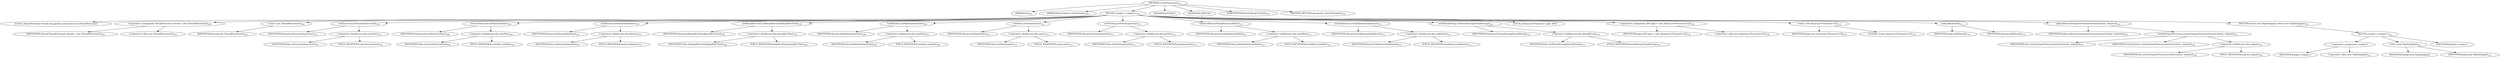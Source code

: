 digraph "createProcessor" {  
"312" [label = <(METHOD,createProcessor)<SUB>101</SUB>> ]
"15" [label = <(PARAM,this)<SUB>101</SUB>> ]
"313" [label = <(PARAM,RouteContext routeContext)<SUB>102</SUB>> ]
"314" [label = <(BLOCK,&lt;empty&gt;,&lt;empty&gt;)<SUB>102</SUB>> ]
"11" [label = <(LOCAL,ThreadProcessor thread: org.apache.camel.processor.ThreadProcessor)> ]
"315" [label = <(&lt;operator&gt;.assignment,ThreadProcessor thread = new ThreadProcessor())<SUB>104</SUB>> ]
"316" [label = <(IDENTIFIER,thread,ThreadProcessor thread = new ThreadProcessor())<SUB>104</SUB>> ]
"317" [label = <(&lt;operator&gt;.alloc,new ThreadProcessor())<SUB>104</SUB>> ]
"318" [label = <(&lt;init&gt;,new ThreadProcessor())<SUB>104</SUB>> ]
"10" [label = <(IDENTIFIER,thread,new ThreadProcessor())<SUB>104</SUB>> ]
"319" [label = <(setExecutor,setExecutor(executor))<SUB>105</SUB>> ]
"320" [label = <(IDENTIFIER,thread,setExecutor(executor))<SUB>105</SUB>> ]
"321" [label = <(&lt;operator&gt;.fieldAccess,this.executor)<SUB>105</SUB>> ]
"322" [label = <(IDENTIFIER,this,setExecutor(executor))<SUB>105</SUB>> ]
"323" [label = <(FIELD_IDENTIFIER,executor,executor)<SUB>105</SUB>> ]
"324" [label = <(setCoreSize,setCoreSize(coreSize))<SUB>106</SUB>> ]
"325" [label = <(IDENTIFIER,thread,setCoreSize(coreSize))<SUB>106</SUB>> ]
"326" [label = <(&lt;operator&gt;.fieldAccess,this.coreSize)<SUB>106</SUB>> ]
"327" [label = <(IDENTIFIER,this,setCoreSize(coreSize))<SUB>106</SUB>> ]
"328" [label = <(FIELD_IDENTIFIER,coreSize,coreSize)<SUB>106</SUB>> ]
"329" [label = <(setDaemon,setDaemon(daemon))<SUB>107</SUB>> ]
"330" [label = <(IDENTIFIER,thread,setDaemon(daemon))<SUB>107</SUB>> ]
"331" [label = <(&lt;operator&gt;.fieldAccess,this.daemon)<SUB>107</SUB>> ]
"332" [label = <(IDENTIFIER,this,setDaemon(daemon))<SUB>107</SUB>> ]
"333" [label = <(FIELD_IDENTIFIER,daemon,daemon)<SUB>107</SUB>> ]
"334" [label = <(setKeepAliveTime,setKeepAliveTime(keepAliveTime))<SUB>108</SUB>> ]
"335" [label = <(IDENTIFIER,thread,setKeepAliveTime(keepAliveTime))<SUB>108</SUB>> ]
"336" [label = <(&lt;operator&gt;.fieldAccess,this.keepAliveTime)<SUB>108</SUB>> ]
"337" [label = <(IDENTIFIER,this,setKeepAliveTime(keepAliveTime))<SUB>108</SUB>> ]
"338" [label = <(FIELD_IDENTIFIER,keepAliveTime,keepAliveTime)<SUB>108</SUB>> ]
"339" [label = <(setMaxSize,setMaxSize(maxSize))<SUB>109</SUB>> ]
"340" [label = <(IDENTIFIER,thread,setMaxSize(maxSize))<SUB>109</SUB>> ]
"341" [label = <(&lt;operator&gt;.fieldAccess,this.maxSize)<SUB>109</SUB>> ]
"342" [label = <(IDENTIFIER,this,setMaxSize(maxSize))<SUB>109</SUB>> ]
"343" [label = <(FIELD_IDENTIFIER,maxSize,maxSize)<SUB>109</SUB>> ]
"344" [label = <(setName,setName(name))<SUB>110</SUB>> ]
"345" [label = <(IDENTIFIER,thread,setName(name))<SUB>110</SUB>> ]
"346" [label = <(&lt;operator&gt;.fieldAccess,this.name)<SUB>110</SUB>> ]
"347" [label = <(IDENTIFIER,this,setName(name))<SUB>110</SUB>> ]
"348" [label = <(FIELD_IDENTIFIER,name,name)<SUB>110</SUB>> ]
"349" [label = <(setPriority,setPriority(priority))<SUB>111</SUB>> ]
"350" [label = <(IDENTIFIER,thread,setPriority(priority))<SUB>111</SUB>> ]
"351" [label = <(&lt;operator&gt;.fieldAccess,this.priority)<SUB>111</SUB>> ]
"352" [label = <(IDENTIFIER,this,setPriority(priority))<SUB>111</SUB>> ]
"353" [label = <(FIELD_IDENTIFIER,priority,priority)<SUB>111</SUB>> ]
"354" [label = <(setStackSize,setStackSize(stackSize))<SUB>112</SUB>> ]
"355" [label = <(IDENTIFIER,thread,setStackSize(stackSize))<SUB>112</SUB>> ]
"356" [label = <(&lt;operator&gt;.fieldAccess,this.stackSize)<SUB>112</SUB>> ]
"357" [label = <(IDENTIFIER,this,setStackSize(stackSize))<SUB>112</SUB>> ]
"358" [label = <(FIELD_IDENTIFIER,stackSize,stackSize)<SUB>112</SUB>> ]
"359" [label = <(setTaskQueue,setTaskQueue(taskQueue))<SUB>113</SUB>> ]
"360" [label = <(IDENTIFIER,thread,setTaskQueue(taskQueue))<SUB>113</SUB>> ]
"361" [label = <(&lt;operator&gt;.fieldAccess,this.taskQueue)<SUB>113</SUB>> ]
"362" [label = <(IDENTIFIER,this,setTaskQueue(taskQueue))<SUB>113</SUB>> ]
"363" [label = <(FIELD_IDENTIFIER,taskQueue,taskQueue)<SUB>113</SUB>> ]
"364" [label = <(setThreadGroup,setThreadGroup(threadGroup))<SUB>114</SUB>> ]
"365" [label = <(IDENTIFIER,thread,setThreadGroup(threadGroup))<SUB>114</SUB>> ]
"366" [label = <(&lt;operator&gt;.fieldAccess,this.threadGroup)<SUB>114</SUB>> ]
"367" [label = <(IDENTIFIER,this,setThreadGroup(threadGroup))<SUB>114</SUB>> ]
"368" [label = <(FIELD_IDENTIFIER,threadGroup,threadGroup)<SUB>114</SUB>> ]
"13" [label = <(LOCAL,ArrayList&lt;Processor&gt; pipe: ANY)> ]
"369" [label = <(&lt;operator&gt;.assignment,ANY pipe = new ArrayList&lt;Processor&gt;(2))<SUB>118</SUB>> ]
"370" [label = <(IDENTIFIER,pipe,ANY pipe = new ArrayList&lt;Processor&gt;(2))<SUB>118</SUB>> ]
"371" [label = <(&lt;operator&gt;.alloc,new ArrayList&lt;Processor&gt;(2))<SUB>118</SUB>> ]
"372" [label = <(&lt;init&gt;,new ArrayList&lt;Processor&gt;(2))<SUB>118</SUB>> ]
"12" [label = <(IDENTIFIER,pipe,new ArrayList&lt;Processor&gt;(2))<SUB>118</SUB>> ]
"373" [label = <(LITERAL,2,new ArrayList&lt;Processor&gt;(2))<SUB>118</SUB>> ]
"374" [label = <(add,add(thread))<SUB>119</SUB>> ]
"375" [label = <(IDENTIFIER,pipe,add(thread))<SUB>119</SUB>> ]
"376" [label = <(IDENTIFIER,thread,add(thread))<SUB>119</SUB>> ]
"377" [label = <(add,add(createOutputsProcessor(routeContext, outputs)))<SUB>120</SUB>> ]
"378" [label = <(IDENTIFIER,pipe,add(createOutputsProcessor(routeContext, outputs)))<SUB>120</SUB>> ]
"379" [label = <(createOutputsProcessor,createOutputsProcessor(routeContext, outputs))<SUB>120</SUB>> ]
"14" [label = <(IDENTIFIER,this,createOutputsProcessor(routeContext, outputs))<SUB>120</SUB>> ]
"380" [label = <(IDENTIFIER,routeContext,createOutputsProcessor(routeContext, outputs))<SUB>120</SUB>> ]
"381" [label = <(&lt;operator&gt;.fieldAccess,this.outputs)<SUB>120</SUB>> ]
"382" [label = <(IDENTIFIER,this,createOutputsProcessor(routeContext, outputs))<SUB>120</SUB>> ]
"383" [label = <(FIELD_IDENTIFIER,outputs,outputs)<SUB>120</SUB>> ]
"384" [label = <(RETURN,return new Pipeline(pipe);,return new Pipeline(pipe);)<SUB>121</SUB>> ]
"385" [label = <(BLOCK,&lt;empty&gt;,&lt;empty&gt;)<SUB>121</SUB>> ]
"386" [label = <(&lt;operator&gt;.assignment,&lt;empty&gt;)> ]
"387" [label = <(IDENTIFIER,$obj3,&lt;empty&gt;)> ]
"388" [label = <(&lt;operator&gt;.alloc,new Pipeline(pipe))<SUB>121</SUB>> ]
"389" [label = <(&lt;init&gt;,new Pipeline(pipe))<SUB>121</SUB>> ]
"390" [label = <(IDENTIFIER,$obj3,new Pipeline(pipe))> ]
"391" [label = <(IDENTIFIER,pipe,new Pipeline(pipe))<SUB>121</SUB>> ]
"392" [label = <(IDENTIFIER,$obj3,&lt;empty&gt;)> ]
"393" [label = <(MODIFIER,PUBLIC)> ]
"394" [label = <(MODIFIER,VIRTUAL)> ]
"395" [label = <(ANNOTATION,@Override,@Override)<SUB>101</SUB>> ]
"396" [label = <(METHOD_RETURN,org.apache.camel.Processor)<SUB>102</SUB>> ]
  "312" -> "15" 
  "312" -> "313" 
  "312" -> "314" 
  "312" -> "393" 
  "312" -> "394" 
  "312" -> "395" 
  "312" -> "396" 
  "314" -> "11" 
  "314" -> "315" 
  "314" -> "318" 
  "314" -> "319" 
  "314" -> "324" 
  "314" -> "329" 
  "314" -> "334" 
  "314" -> "339" 
  "314" -> "344" 
  "314" -> "349" 
  "314" -> "354" 
  "314" -> "359" 
  "314" -> "364" 
  "314" -> "13" 
  "314" -> "369" 
  "314" -> "372" 
  "314" -> "374" 
  "314" -> "377" 
  "314" -> "384" 
  "315" -> "316" 
  "315" -> "317" 
  "318" -> "10" 
  "319" -> "320" 
  "319" -> "321" 
  "321" -> "322" 
  "321" -> "323" 
  "324" -> "325" 
  "324" -> "326" 
  "326" -> "327" 
  "326" -> "328" 
  "329" -> "330" 
  "329" -> "331" 
  "331" -> "332" 
  "331" -> "333" 
  "334" -> "335" 
  "334" -> "336" 
  "336" -> "337" 
  "336" -> "338" 
  "339" -> "340" 
  "339" -> "341" 
  "341" -> "342" 
  "341" -> "343" 
  "344" -> "345" 
  "344" -> "346" 
  "346" -> "347" 
  "346" -> "348" 
  "349" -> "350" 
  "349" -> "351" 
  "351" -> "352" 
  "351" -> "353" 
  "354" -> "355" 
  "354" -> "356" 
  "356" -> "357" 
  "356" -> "358" 
  "359" -> "360" 
  "359" -> "361" 
  "361" -> "362" 
  "361" -> "363" 
  "364" -> "365" 
  "364" -> "366" 
  "366" -> "367" 
  "366" -> "368" 
  "369" -> "370" 
  "369" -> "371" 
  "372" -> "12" 
  "372" -> "373" 
  "374" -> "375" 
  "374" -> "376" 
  "377" -> "378" 
  "377" -> "379" 
  "379" -> "14" 
  "379" -> "380" 
  "379" -> "381" 
  "381" -> "382" 
  "381" -> "383" 
  "384" -> "385" 
  "385" -> "386" 
  "385" -> "389" 
  "385" -> "392" 
  "386" -> "387" 
  "386" -> "388" 
  "389" -> "390" 
  "389" -> "391" 
}
